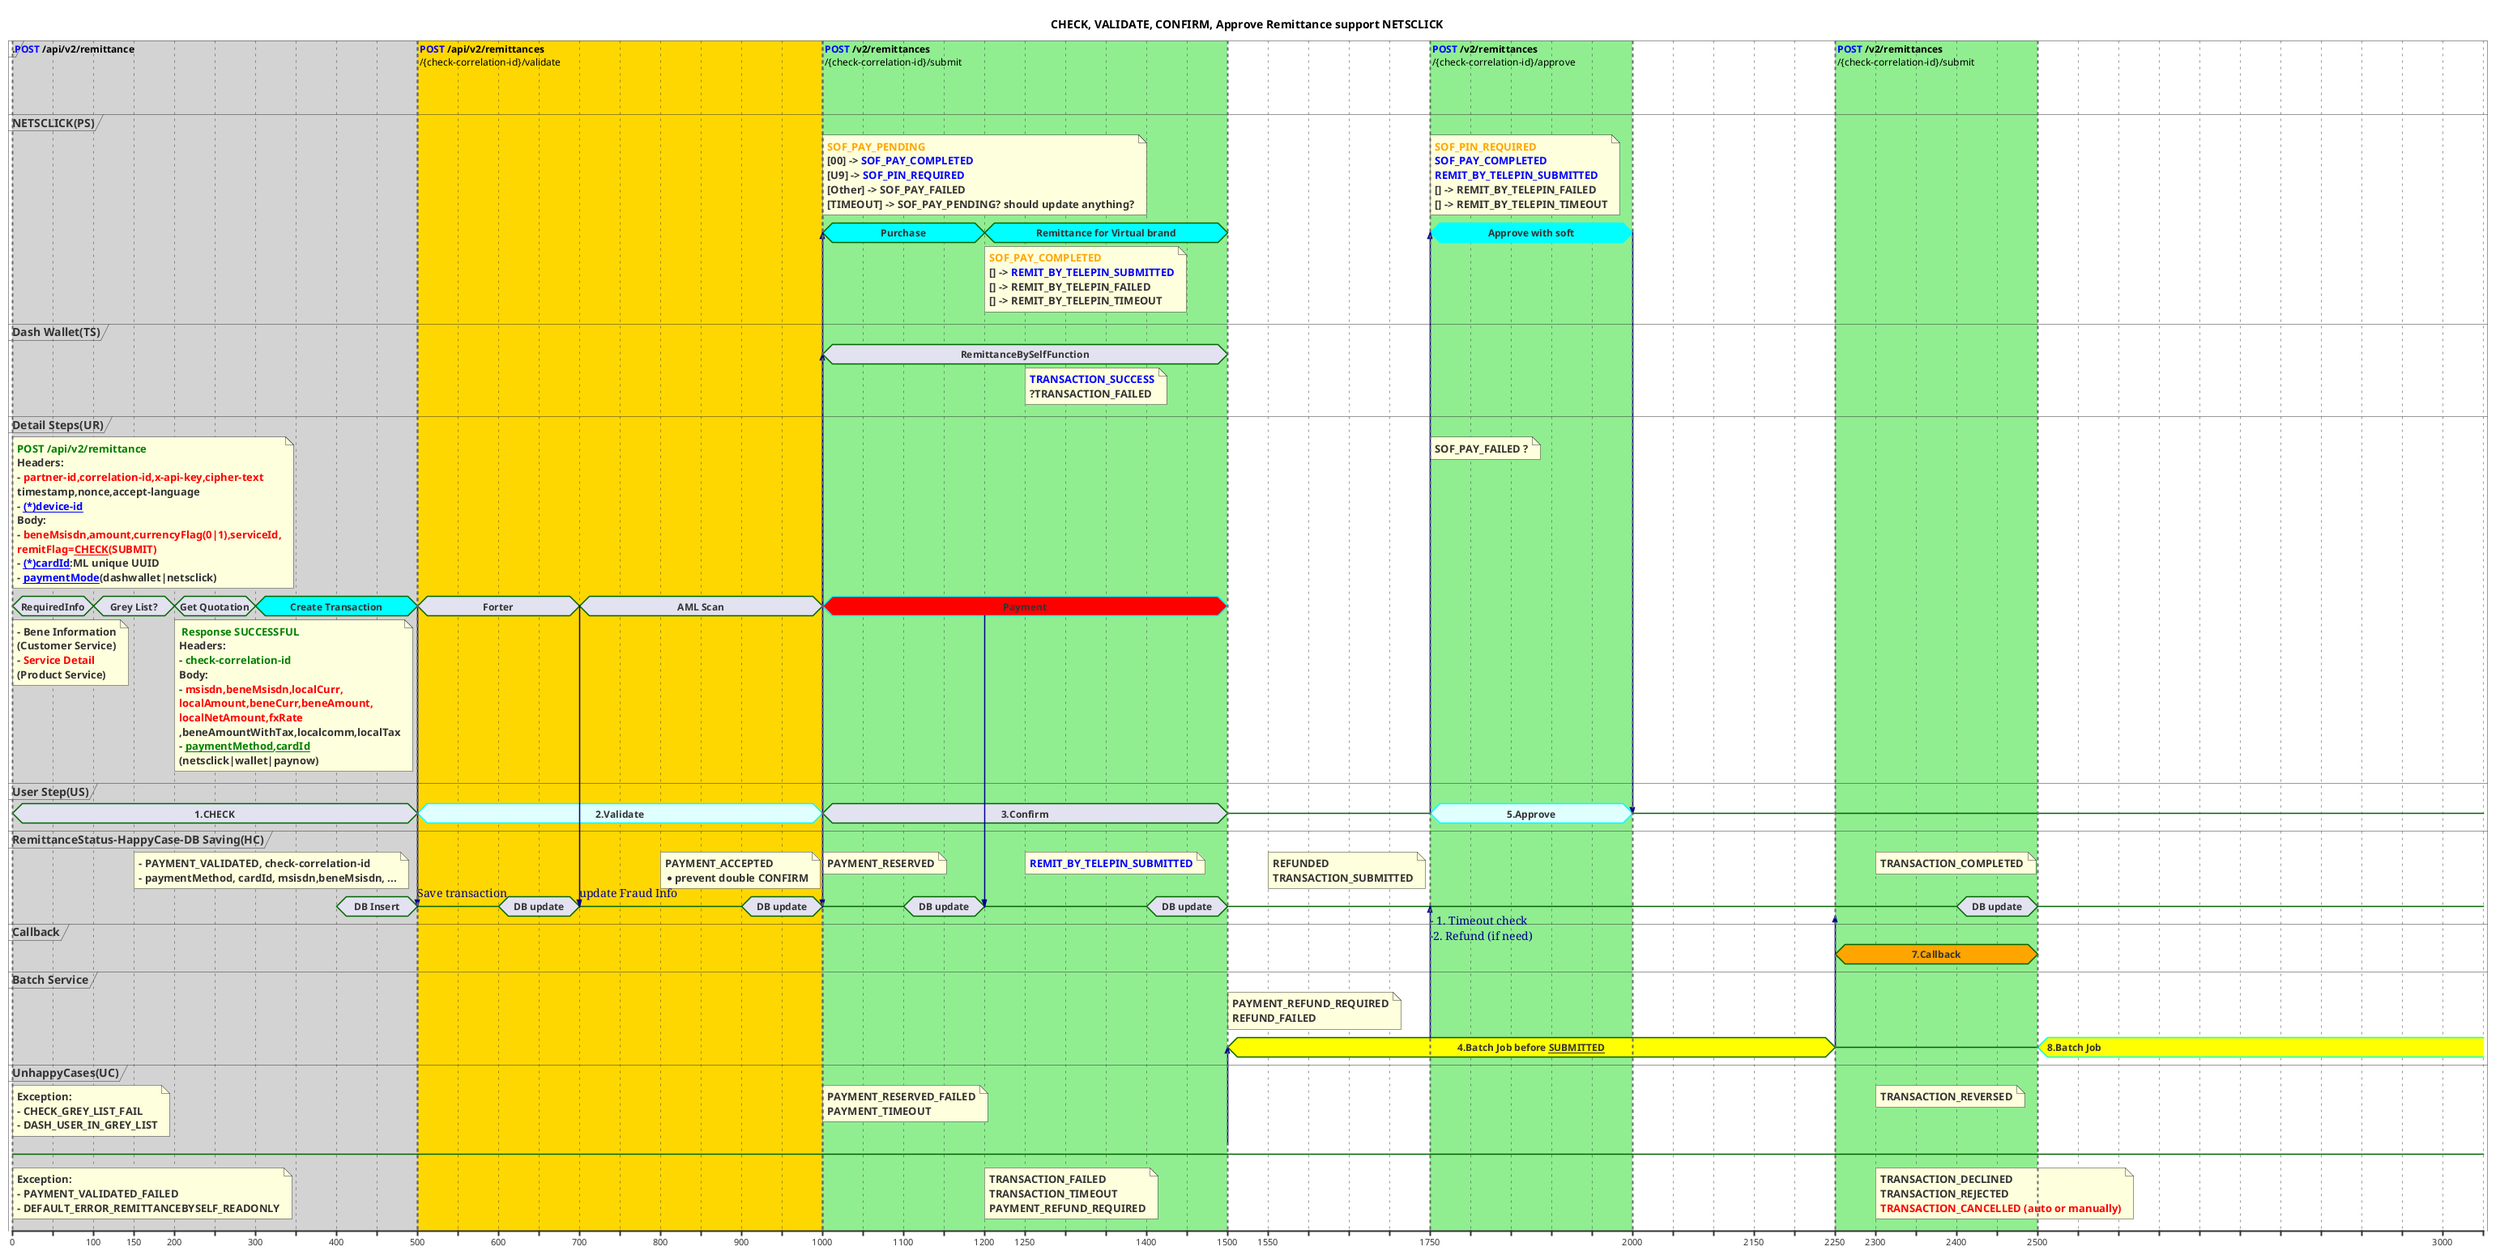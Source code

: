 @startuml
title CHECK, VALIDATE, CONFIRM, Approve Remittance support NETSCLICK

skinparam shadowing<<legendnote>> false
skinparam note<<legendnote>> {
    backgroundcolor red
}

concise "." as HEADER
concise "NETSCLICK(PS)" as PS
concise "Dash Wallet(TS)" as TS
concise "Detail Steps(UR)" as UR
concise "User Step(US)" as US
concise "RemittanceStatus-HappyCase-DB Saving(HC)" as HC
'concise "RemittanceStatus-HappyCase" as HC
concise "Callback" as CB
concise "Batch Service" as BS
concise "UnhappyCases(UC)" as UC
'concise "Thunes Adapter" as TA

@0
US is "1.CHECK"
UR is "RequiredInfo"
UC is {-}
note top of UR
<color:green>POST /api/v2/remittance
Headers:
- <color:red>partner-id,correlation-id,x-api-key,cipher-text
timestamp,nonce,accept-language
'--check-correlation-id--
- <color:blue>__(*)device-id__
Body:
- <color:red>beneMsisdn,amount,currencyFlag(0|1),serviceId,
<color:red>remitFlag=__CHECK__(SUBMIT)
'--mobileDeviceId--
'- <color:blue>__(*)deviceInfo__</color>:For Forter integration
- <color:blue>__(*)cardId__</color>:ML unique UUID
- <color:blue>__paymentMode__</color>(dashwallet|netsclick)
end note

note top of UC
Exception:
- CHECK_GREY_LIST_FAIL
- DASH_USER_IN_GREY_LIST
end note

note bottom of UC
Exception:
- PAYMENT_VALIDATED_FAILED
- DEFAULT_ERROR_REMITTANCEBYSELF_READONLY
end note

note bottom of UR
- Bene Information
(Customer Service)
'- CustomerExtensionData(Utility Service)
- <color:red>Service Detail
(Product Service)
end note

@100
UR is "Grey List?"

@150
note top of HC
- PAYMENT_VALIDATED, check-correlation-id
- paymentMethod, cardId, msisdn,beneMsisdn, ...
end note

@200
UR is "Get Quotation"

note bottom of UR
<color:green> Response SUCCESSFUL
Headers:
- <color:green>check-correlation-id
Body:
- <color:red>msisdn,beneMsisdn,localCurr,
<color:red>localAmount,beneCurr,beneAmount,
<color:red>localNetAmount,fxRate
,beneAmountWithTax,localcomm,localTax
- <color:green>__paymentMethod__,__cardId__</color>
(netsclick|wallet|paynow)
end note

@300
UR is "Create Transaction" #cyan

@400
HC is "DB Insert"

@500
US is "2.Validate"#LightCyan;line:Aqua
UR is "Forter"
HC is {-}
UR -> HC: Save transaction

@600
HC is "DB update"

@700
HC is {-}
UR -> HC: update Fraud Info
UR is "AML Scan"

@800
note top of HC
PAYMENT_ACCEPTED
* prevent double CONFIRM
end note

@900
HC is "DB update"

@1000
US is "3.Confirm"
UR is "Payment"  #red;line:Aqua
TS is "RemittanceBySelfFunction"
PS is "Purchase" #cyan
HC is {-}
UR -> PS
UR -> TS
UR -> HC

note top of HC
PAYMENT_RESERVED
end note

note top of UC
PAYMENT_RESERVED_FAILED
PAYMENT_TIMEOUT
end note

note top of PS
<color:orange>SOF_PAY_PENDING
[00] -> <color:blue>SOF_PAY_COMPLETED
[U9] -> <color:blue>SOF_PIN_REQUIRED
[Other] -> SOF_PAY_FAILED
[TIMEOUT] -> SOF_PAY_PENDING? should update anything?
end note

@1100
HC is "DB update"


@1200
PS is "Remittance for Virtual brand" #cyan
HC is {-}

UR -> HC

note bottom of UC
TRANSACTION_FAILED
TRANSACTION_TIMEOUT
PAYMENT_REFUND_REQUIRED
end note


note bottom of PS
<color:orange>SOF_PAY_COMPLETED
[] -> <color:blue>REMIT_BY_TELEPIN_SUBMITTED
[] -> REMIT_BY_TELEPIN_FAILED
[] -> REMIT_BY_TELEPIN_TIMEOUT
end note

@1250
note top of HC
<color:blue>REMIT_BY_TELEPIN_SUBMITTED
end note

note bottom of TS
<color:blue>TRANSACTION_SUCCESS
?TRANSACTION_FAILED
end note

@1400
HC is "DB update"

@1500
PS is {hidden}
UR is {hidden}
TS is {hidden}
BS is "4.Batch Job before __SUBMITTED__" #yellow
US is {-}
HC is {-}
UC -> BS:
note top of BS
PAYMENT_REFUND_REQUIRED
REFUND_FAILED
end note

@1550
note top of HC
REFUNDED
TRANSACTION_SUBMITTED
end note

@1750
PS is "Approve with soft" #cyan;line:Aqua
US is "5.Approve" #LightCyan;line:Aqua;line.dotted
HC is {-}
US -> PS
BS -> HC: - 1. Timeout check \n-2. Refund (if need)

note top of PS
<color:orange>SOF_PIN_REQUIRED
<color:blue>SOF_PAY_COMPLETED
<color:blue>REMIT_BY_TELEPIN_SUBMITTED
[] -> REMIT_BY_TELEPIN_FAILED
[] -> REMIT_BY_TELEPIN_TIMEOUT
end note

note top of UR
SOF_PAY_FAILED ?
end note


@2000
US is {-}
PS is {hidden}
PS -> US

@2150


@2250
CB is "7.Callback" #orange
BS is {-}
BS -> HC:
'- 1. Timeout check \n-2. Refund (if need)

@2300
note top of HC
TRANSACTION_COMPLETED
end note

note top of UC
TRANSACTION_REVERSED
end note

note bottom of UC
TRANSACTION_DECLINED
TRANSACTION_REJECTED
<color:red>TRANSACTION_CANCELLED (auto or manually)
end note

@2400
HC is "DB update"

@2500
CB is {hidden}
HC is {-}
BS is "8.Batch Job" #yellow;line:Aqua


@3000
'T1 is {-}
highlight 0 to 500 #lightgrey;line:DimGrey : <b><color:blue>POST</color> /api/v2/remittance
highlight 500 to 1000 #Gold;line:DimGrey : <b><color:blue>POST</color> /api/v2/remittances\n/{check-correlation-id}/validate
highlight 1000 to 1500 #lightgreen;line:DimGrey : <b><color:blue>POST</color> /v2/remittances\n/{check-correlation-id}/submit
highlight 1750 to 2000 #lightgreen;line:DimGrey : <b><color:blue>POST</color> /v2/remittances\n/{check-correlation-id}/approve
highlight 2250 to 2500 #lightgreen;line:DimGrey : <b><color:blue>POST</color> /v2/remittances\n/{check-correlation-id}/submit

@enduml